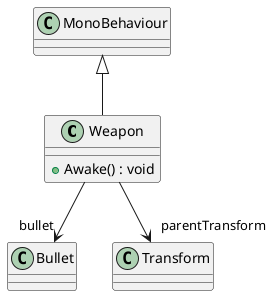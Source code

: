 @startuml
class Weapon {
    + Awake() : void
}
MonoBehaviour <|-- Weapon
Weapon --> "bullet" Bullet
Weapon --> "parentTransform" Transform
@enduml
